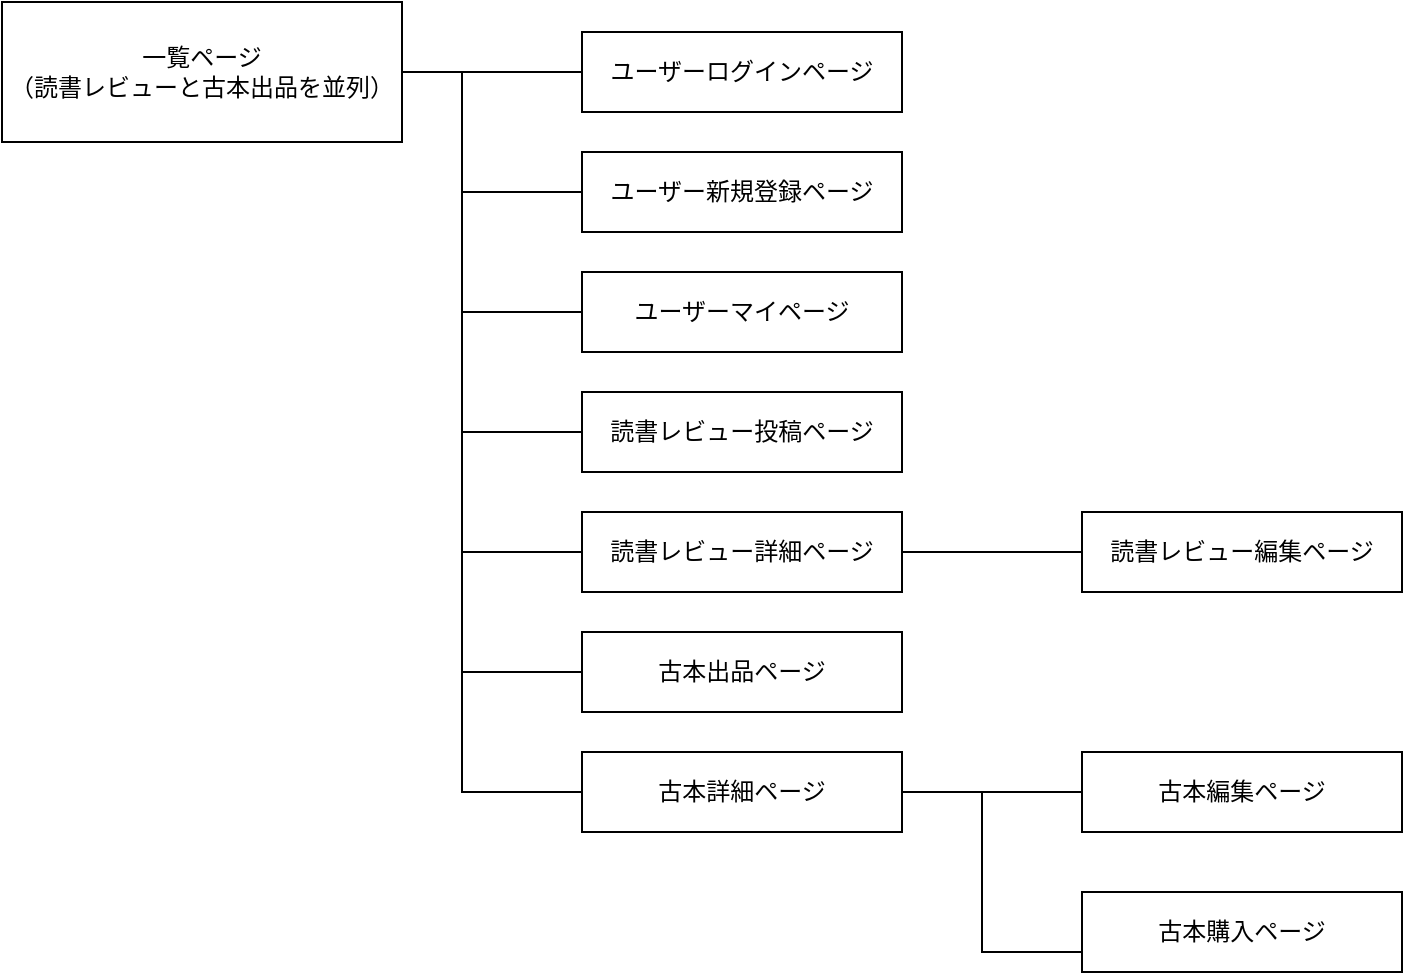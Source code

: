 <mxfile>
    <diagram id="qJxZwrP9Y8Jt4AHMVJza" name="ページ1">
        <mxGraphModel dx="1881" dy="835" grid="1" gridSize="10" guides="1" tooltips="1" connect="1" arrows="1" fold="1" page="1" pageScale="1" pageWidth="827" pageHeight="1169" math="0" shadow="0">
            <root>
                <mxCell id="0"/>
                <mxCell id="1" parent="0"/>
                <mxCell id="20" value="" style="edgeStyle=orthogonalEdgeStyle;html=1;rounded=0;entryX=0;entryY=0.5;entryDx=0;entryDy=0;endArrow=none;endFill=0;" edge="1" parent="1" source="2" target="13">
                    <mxGeometry relative="1" as="geometry">
                        <mxPoint x="240" y="720" as="targetPoint"/>
                        <Array as="points">
                            <mxPoint x="240" y="360"/>
                            <mxPoint x="240" y="720"/>
                        </Array>
                    </mxGeometry>
                </mxCell>
                <mxCell id="21" value="" style="edgeStyle=none;rounded=0;html=1;entryX=0;entryY=0.5;entryDx=0;entryDy=0;endArrow=none;endFill=0;" edge="1" parent="1" source="2" target="11">
                    <mxGeometry relative="1" as="geometry">
                        <mxPoint x="300" y="780" as="targetPoint"/>
                        <Array as="points">
                            <mxPoint x="240" y="360"/>
                            <mxPoint x="240" y="660"/>
                            <mxPoint x="300" y="660"/>
                        </Array>
                    </mxGeometry>
                </mxCell>
                <mxCell id="25" style="edgeStyle=none;rounded=0;html=1;endArrow=none;endFill=0;entryX=0;entryY=0.5;entryDx=0;entryDy=0;" edge="1" parent="1" source="2" target="12">
                    <mxGeometry relative="1" as="geometry">
                        <mxPoint x="130" y="590" as="targetPoint"/>
                        <Array as="points">
                            <mxPoint x="240" y="360"/>
                            <mxPoint x="240" y="600"/>
                            <mxPoint x="300" y="600"/>
                        </Array>
                    </mxGeometry>
                </mxCell>
                <mxCell id="26" style="edgeStyle=none;rounded=0;html=1;endArrow=none;endFill=0;entryX=0;entryY=0.5;entryDx=0;entryDy=0;" edge="1" parent="1" source="2" target="10">
                    <mxGeometry relative="1" as="geometry">
                        <mxPoint x="280" y="540" as="targetPoint"/>
                        <Array as="points">
                            <mxPoint x="240" y="360"/>
                            <mxPoint x="240" y="540"/>
                        </Array>
                    </mxGeometry>
                </mxCell>
                <mxCell id="28" style="edgeStyle=none;rounded=0;html=1;endArrow=none;endFill=0;entryX=0;entryY=0.5;entryDx=0;entryDy=0;" edge="1" parent="1" source="2" target="8">
                    <mxGeometry relative="1" as="geometry">
                        <mxPoint x="260" y="490" as="targetPoint"/>
                        <Array as="points">
                            <mxPoint x="240" y="360"/>
                            <mxPoint x="240" y="480"/>
                        </Array>
                    </mxGeometry>
                </mxCell>
                <mxCell id="29" style="edgeStyle=none;rounded=0;html=1;endArrow=none;endFill=0;entryX=0;entryY=0.5;entryDx=0;entryDy=0;" edge="1" parent="1" source="2" target="4">
                    <mxGeometry relative="1" as="geometry">
                        <mxPoint x="250" y="440" as="targetPoint"/>
                        <Array as="points">
                            <mxPoint x="240" y="360"/>
                            <mxPoint x="240" y="420"/>
                        </Array>
                    </mxGeometry>
                </mxCell>
                <mxCell id="30" style="edgeStyle=none;rounded=0;html=1;entryX=0;entryY=0.5;entryDx=0;entryDy=0;endArrow=none;endFill=0;" edge="1" parent="1" source="2" target="5">
                    <mxGeometry relative="1" as="geometry"/>
                </mxCell>
                <mxCell id="2" value="一覧ページ&lt;br&gt;（読書レビューと古本出品を並列）" style="whiteSpace=wrap;html=1;align=center;" vertex="1" parent="1">
                    <mxGeometry x="10" y="325" width="200" height="70" as="geometry"/>
                </mxCell>
                <mxCell id="4" value="ユーザー新規登録ページ" style="whiteSpace=wrap;html=1;align=center;" vertex="1" parent="1">
                    <mxGeometry x="300" y="400" width="160" height="40" as="geometry"/>
                </mxCell>
                <mxCell id="5" value="ユーザーログインページ" style="whiteSpace=wrap;html=1;align=center;" vertex="1" parent="1">
                    <mxGeometry x="300" y="340" width="160" height="40" as="geometry"/>
                </mxCell>
                <mxCell id="8" value="&lt;span style=&quot;&quot;&gt;ユーザーマイページ&lt;/span&gt;" style="whiteSpace=wrap;html=1;align=center;" vertex="1" parent="1">
                    <mxGeometry x="300" y="460" width="160" height="40" as="geometry"/>
                </mxCell>
                <mxCell id="10" value="読書レビュー投稿ページ" style="whiteSpace=wrap;html=1;align=center;" vertex="1" parent="1">
                    <mxGeometry x="300" y="520" width="160" height="40" as="geometry"/>
                </mxCell>
                <mxCell id="11" value="古本出品ページ" style="whiteSpace=wrap;html=1;align=center;" vertex="1" parent="1">
                    <mxGeometry x="300" y="640" width="160" height="40" as="geometry"/>
                </mxCell>
                <mxCell id="31" style="edgeStyle=none;rounded=0;html=1;entryX=0;entryY=0.5;entryDx=0;entryDy=0;endArrow=none;endFill=0;" edge="1" parent="1" source="12" target="14">
                    <mxGeometry relative="1" as="geometry"/>
                </mxCell>
                <mxCell id="12" value="読書レビュー詳細ページ" style="whiteSpace=wrap;html=1;align=center;" vertex="1" parent="1">
                    <mxGeometry x="300" y="580" width="160" height="40" as="geometry"/>
                </mxCell>
                <mxCell id="32" style="edgeStyle=none;rounded=0;html=1;entryX=0;entryY=0.5;entryDx=0;entryDy=0;endArrow=none;endFill=0;" edge="1" parent="1" source="13" target="15">
                    <mxGeometry relative="1" as="geometry"/>
                </mxCell>
                <mxCell id="33" style="edgeStyle=none;rounded=0;html=1;endArrow=none;endFill=0;entryX=0;entryY=0.75;entryDx=0;entryDy=0;" edge="1" parent="1" source="13" target="16">
                    <mxGeometry relative="1" as="geometry">
                        <mxPoint x="500" y="810" as="targetPoint"/>
                        <Array as="points">
                            <mxPoint x="500" y="720"/>
                            <mxPoint x="500" y="800"/>
                        </Array>
                    </mxGeometry>
                </mxCell>
                <mxCell id="13" value="古本詳細ページ" style="whiteSpace=wrap;html=1;align=center;" vertex="1" parent="1">
                    <mxGeometry x="300" y="700" width="160" height="40" as="geometry"/>
                </mxCell>
                <mxCell id="14" value="読書レビュー編集ページ" style="whiteSpace=wrap;html=1;align=center;" vertex="1" parent="1">
                    <mxGeometry x="550" y="580" width="160" height="40" as="geometry"/>
                </mxCell>
                <mxCell id="15" value="古本編集ページ" style="whiteSpace=wrap;html=1;align=center;" vertex="1" parent="1">
                    <mxGeometry x="550" y="700" width="160" height="40" as="geometry"/>
                </mxCell>
                <mxCell id="16" value="古本購入ページ" style="whiteSpace=wrap;html=1;align=center;" vertex="1" parent="1">
                    <mxGeometry x="550" y="770" width="160" height="40" as="geometry"/>
                </mxCell>
                <mxCell id="22" style="edgeStyle=none;rounded=0;html=1;exitX=0;exitY=0.25;exitDx=0;exitDy=0;entryX=0;entryY=0;entryDx=0;entryDy=0;endArrow=none;endFill=0;" edge="1" parent="1" source="11" target="11">
                    <mxGeometry relative="1" as="geometry"/>
                </mxCell>
            </root>
        </mxGraphModel>
    </diagram>
</mxfile>